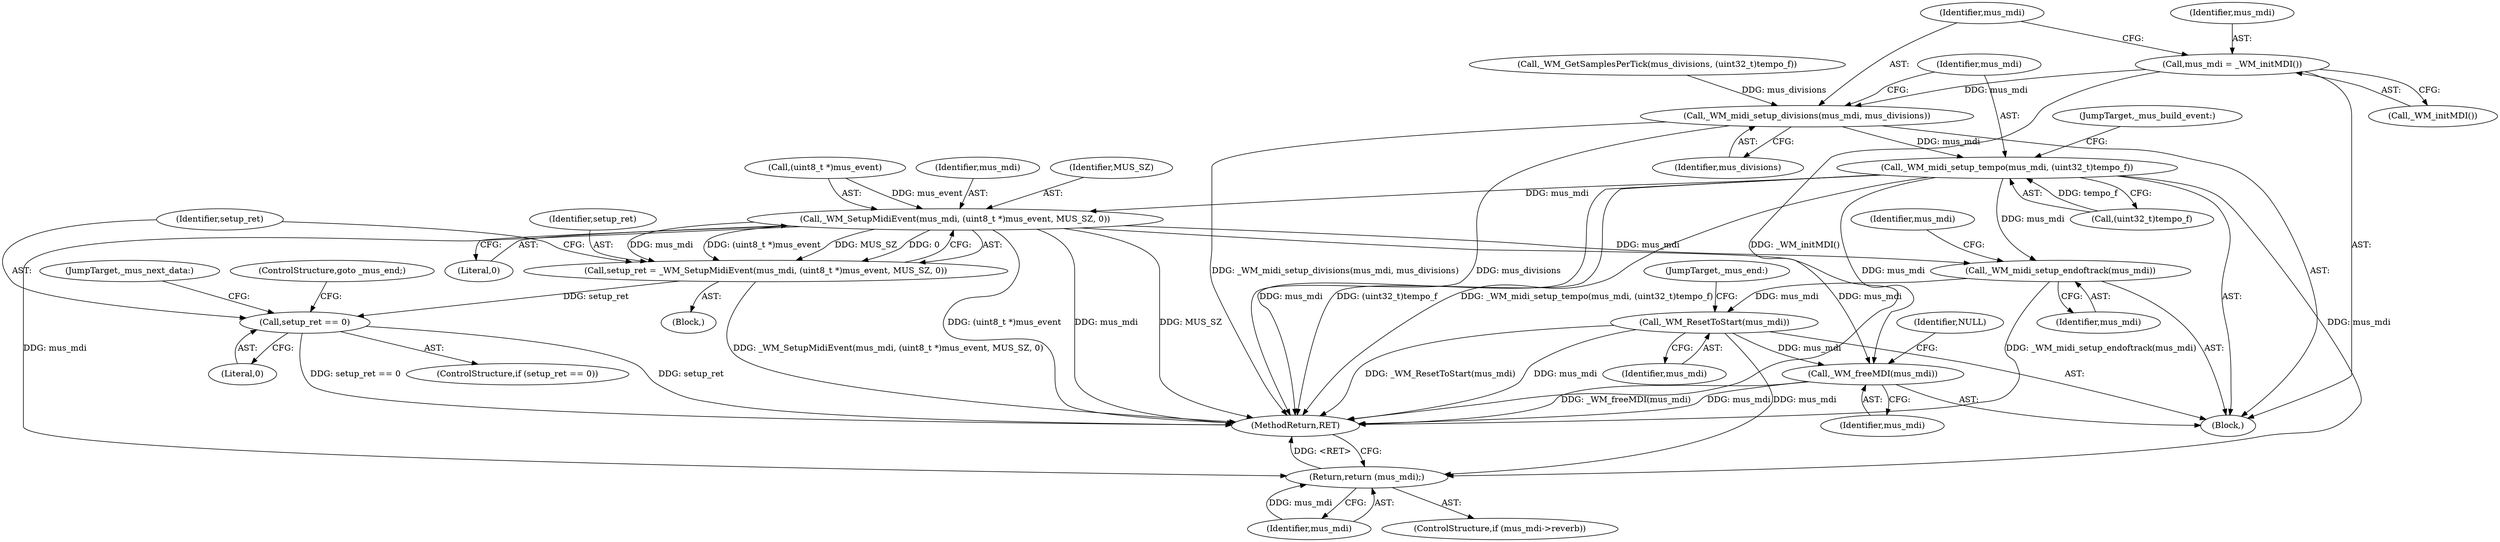 digraph "0_wildmidi_660b513d99bced8783a4a5984ac2f742c74ebbdd_2@pointer" {
"1000400" [label="(Call,mus_mdi = _WM_initMDI())"];
"1000403" [label="(Call,_WM_midi_setup_divisions(mus_mdi, mus_divisions))"];
"1000406" [label="(Call,_WM_midi_setup_tempo(mus_mdi, (uint32_t)tempo_f))"];
"1001164" [label="(Call,_WM_SetupMidiEvent(mus_mdi, (uint8_t *)mus_event, MUS_SZ, 0))"];
"1001162" [label="(Call,setup_ret = _WM_SetupMidiEvent(mus_mdi, (uint8_t *)mus_event, MUS_SZ, 0))"];
"1001172" [label="(Call,setup_ret == 0)"];
"1001283" [label="(Call,_WM_midi_setup_endoftrack(mus_mdi))"];
"1001312" [label="(Call,_WM_ResetToStart(mus_mdi))"];
"1001321" [label="(Return,return (mus_mdi);)"];
"1001323" [label="(Call,_WM_freeMDI(mus_mdi))"];
"1000404" [label="(Identifier,mus_mdi)"];
"1001169" [label="(Identifier,MUS_SZ)"];
"1001321" [label="(Return,return (mus_mdi);)"];
"1001283" [label="(Call,_WM_midi_setup_endoftrack(mus_mdi))"];
"1001164" [label="(Call,_WM_SetupMidiEvent(mus_mdi, (uint8_t *)mus_event, MUS_SZ, 0))"];
"1001174" [label="(Literal,0)"];
"1000412" [label="(Block,)"];
"1000408" [label="(Call,(uint32_t)tempo_f)"];
"1001173" [label="(Identifier,setup_ret)"];
"1001163" [label="(Identifier,setup_ret)"];
"1001284" [label="(Identifier,mus_mdi)"];
"1000405" [label="(Identifier,mus_divisions)"];
"1001176" [label="(ControlStructure,goto _mus_end;)"];
"1001166" [label="(Call,(uint8_t *)mus_event)"];
"1000400" [label="(Call,mus_mdi = _WM_initMDI())"];
"1001170" [label="(Literal,0)"];
"1000395" [label="(Call,_WM_GetSamplesPerTick(mus_divisions, (uint32_t)tempo_f))"];
"1001288" [label="(Identifier,mus_mdi)"];
"1001313" [label="(Identifier,mus_mdi)"];
"1001312" [label="(Call,_WM_ResetToStart(mus_mdi))"];
"1001172" [label="(Call,setup_ret == 0)"];
"1000406" [label="(Call,_WM_midi_setup_tempo(mus_mdi, (uint32_t)tempo_f))"];
"1001177" [label="(JumpTarget,_mus_next_data:)"];
"1000401" [label="(Identifier,mus_mdi)"];
"1000413" [label="(JumpTarget,_mus_build_event:)"];
"1000407" [label="(Identifier,mus_mdi)"];
"1001327" [label="(MethodReturn,RET)"];
"1001162" [label="(Call,setup_ret = _WM_SetupMidiEvent(mus_mdi, (uint8_t *)mus_event, MUS_SZ, 0))"];
"1000126" [label="(Block,)"];
"1001322" [label="(Identifier,mus_mdi)"];
"1001314" [label="(JumpTarget,_mus_end:)"];
"1001317" [label="(ControlStructure,if (mus_mdi->reverb))"];
"1001171" [label="(ControlStructure,if (setup_ret == 0))"];
"1000403" [label="(Call,_WM_midi_setup_divisions(mus_mdi, mus_divisions))"];
"1001326" [label="(Identifier,NULL)"];
"1000402" [label="(Call,_WM_initMDI())"];
"1001165" [label="(Identifier,mus_mdi)"];
"1001324" [label="(Identifier,mus_mdi)"];
"1001323" [label="(Call,_WM_freeMDI(mus_mdi))"];
"1000400" -> "1000126"  [label="AST: "];
"1000400" -> "1000402"  [label="CFG: "];
"1000401" -> "1000400"  [label="AST: "];
"1000402" -> "1000400"  [label="AST: "];
"1000404" -> "1000400"  [label="CFG: "];
"1000400" -> "1001327"  [label="DDG: _WM_initMDI()"];
"1000400" -> "1000403"  [label="DDG: mus_mdi"];
"1000403" -> "1000126"  [label="AST: "];
"1000403" -> "1000405"  [label="CFG: "];
"1000404" -> "1000403"  [label="AST: "];
"1000405" -> "1000403"  [label="AST: "];
"1000407" -> "1000403"  [label="CFG: "];
"1000403" -> "1001327"  [label="DDG: mus_divisions"];
"1000403" -> "1001327"  [label="DDG: _WM_midi_setup_divisions(mus_mdi, mus_divisions)"];
"1000395" -> "1000403"  [label="DDG: mus_divisions"];
"1000403" -> "1000406"  [label="DDG: mus_mdi"];
"1000406" -> "1000126"  [label="AST: "];
"1000406" -> "1000408"  [label="CFG: "];
"1000407" -> "1000406"  [label="AST: "];
"1000408" -> "1000406"  [label="AST: "];
"1000413" -> "1000406"  [label="CFG: "];
"1000406" -> "1001327"  [label="DDG: mus_mdi"];
"1000406" -> "1001327"  [label="DDG: (uint32_t)tempo_f"];
"1000406" -> "1001327"  [label="DDG: _WM_midi_setup_tempo(mus_mdi, (uint32_t)tempo_f)"];
"1000408" -> "1000406"  [label="DDG: tempo_f"];
"1000406" -> "1001164"  [label="DDG: mus_mdi"];
"1000406" -> "1001283"  [label="DDG: mus_mdi"];
"1000406" -> "1001321"  [label="DDG: mus_mdi"];
"1000406" -> "1001323"  [label="DDG: mus_mdi"];
"1001164" -> "1001162"  [label="AST: "];
"1001164" -> "1001170"  [label="CFG: "];
"1001165" -> "1001164"  [label="AST: "];
"1001166" -> "1001164"  [label="AST: "];
"1001169" -> "1001164"  [label="AST: "];
"1001170" -> "1001164"  [label="AST: "];
"1001162" -> "1001164"  [label="CFG: "];
"1001164" -> "1001327"  [label="DDG: (uint8_t *)mus_event"];
"1001164" -> "1001327"  [label="DDG: mus_mdi"];
"1001164" -> "1001327"  [label="DDG: MUS_SZ"];
"1001164" -> "1001162"  [label="DDG: mus_mdi"];
"1001164" -> "1001162"  [label="DDG: (uint8_t *)mus_event"];
"1001164" -> "1001162"  [label="DDG: MUS_SZ"];
"1001164" -> "1001162"  [label="DDG: 0"];
"1001166" -> "1001164"  [label="DDG: mus_event"];
"1001164" -> "1001283"  [label="DDG: mus_mdi"];
"1001164" -> "1001321"  [label="DDG: mus_mdi"];
"1001164" -> "1001323"  [label="DDG: mus_mdi"];
"1001162" -> "1000412"  [label="AST: "];
"1001163" -> "1001162"  [label="AST: "];
"1001173" -> "1001162"  [label="CFG: "];
"1001162" -> "1001327"  [label="DDG: _WM_SetupMidiEvent(mus_mdi, (uint8_t *)mus_event, MUS_SZ, 0)"];
"1001162" -> "1001172"  [label="DDG: setup_ret"];
"1001172" -> "1001171"  [label="AST: "];
"1001172" -> "1001174"  [label="CFG: "];
"1001173" -> "1001172"  [label="AST: "];
"1001174" -> "1001172"  [label="AST: "];
"1001176" -> "1001172"  [label="CFG: "];
"1001177" -> "1001172"  [label="CFG: "];
"1001172" -> "1001327"  [label="DDG: setup_ret == 0"];
"1001172" -> "1001327"  [label="DDG: setup_ret"];
"1001283" -> "1000126"  [label="AST: "];
"1001283" -> "1001284"  [label="CFG: "];
"1001284" -> "1001283"  [label="AST: "];
"1001288" -> "1001283"  [label="CFG: "];
"1001283" -> "1001327"  [label="DDG: _WM_midi_setup_endoftrack(mus_mdi)"];
"1001283" -> "1001312"  [label="DDG: mus_mdi"];
"1001312" -> "1000126"  [label="AST: "];
"1001312" -> "1001313"  [label="CFG: "];
"1001313" -> "1001312"  [label="AST: "];
"1001314" -> "1001312"  [label="CFG: "];
"1001312" -> "1001327"  [label="DDG: _WM_ResetToStart(mus_mdi)"];
"1001312" -> "1001327"  [label="DDG: mus_mdi"];
"1001312" -> "1001321"  [label="DDG: mus_mdi"];
"1001312" -> "1001323"  [label="DDG: mus_mdi"];
"1001321" -> "1001317"  [label="AST: "];
"1001321" -> "1001322"  [label="CFG: "];
"1001322" -> "1001321"  [label="AST: "];
"1001327" -> "1001321"  [label="CFG: "];
"1001321" -> "1001327"  [label="DDG: <RET>"];
"1001322" -> "1001321"  [label="DDG: mus_mdi"];
"1001323" -> "1000126"  [label="AST: "];
"1001323" -> "1001324"  [label="CFG: "];
"1001324" -> "1001323"  [label="AST: "];
"1001326" -> "1001323"  [label="CFG: "];
"1001323" -> "1001327"  [label="DDG: mus_mdi"];
"1001323" -> "1001327"  [label="DDG: _WM_freeMDI(mus_mdi)"];
}
